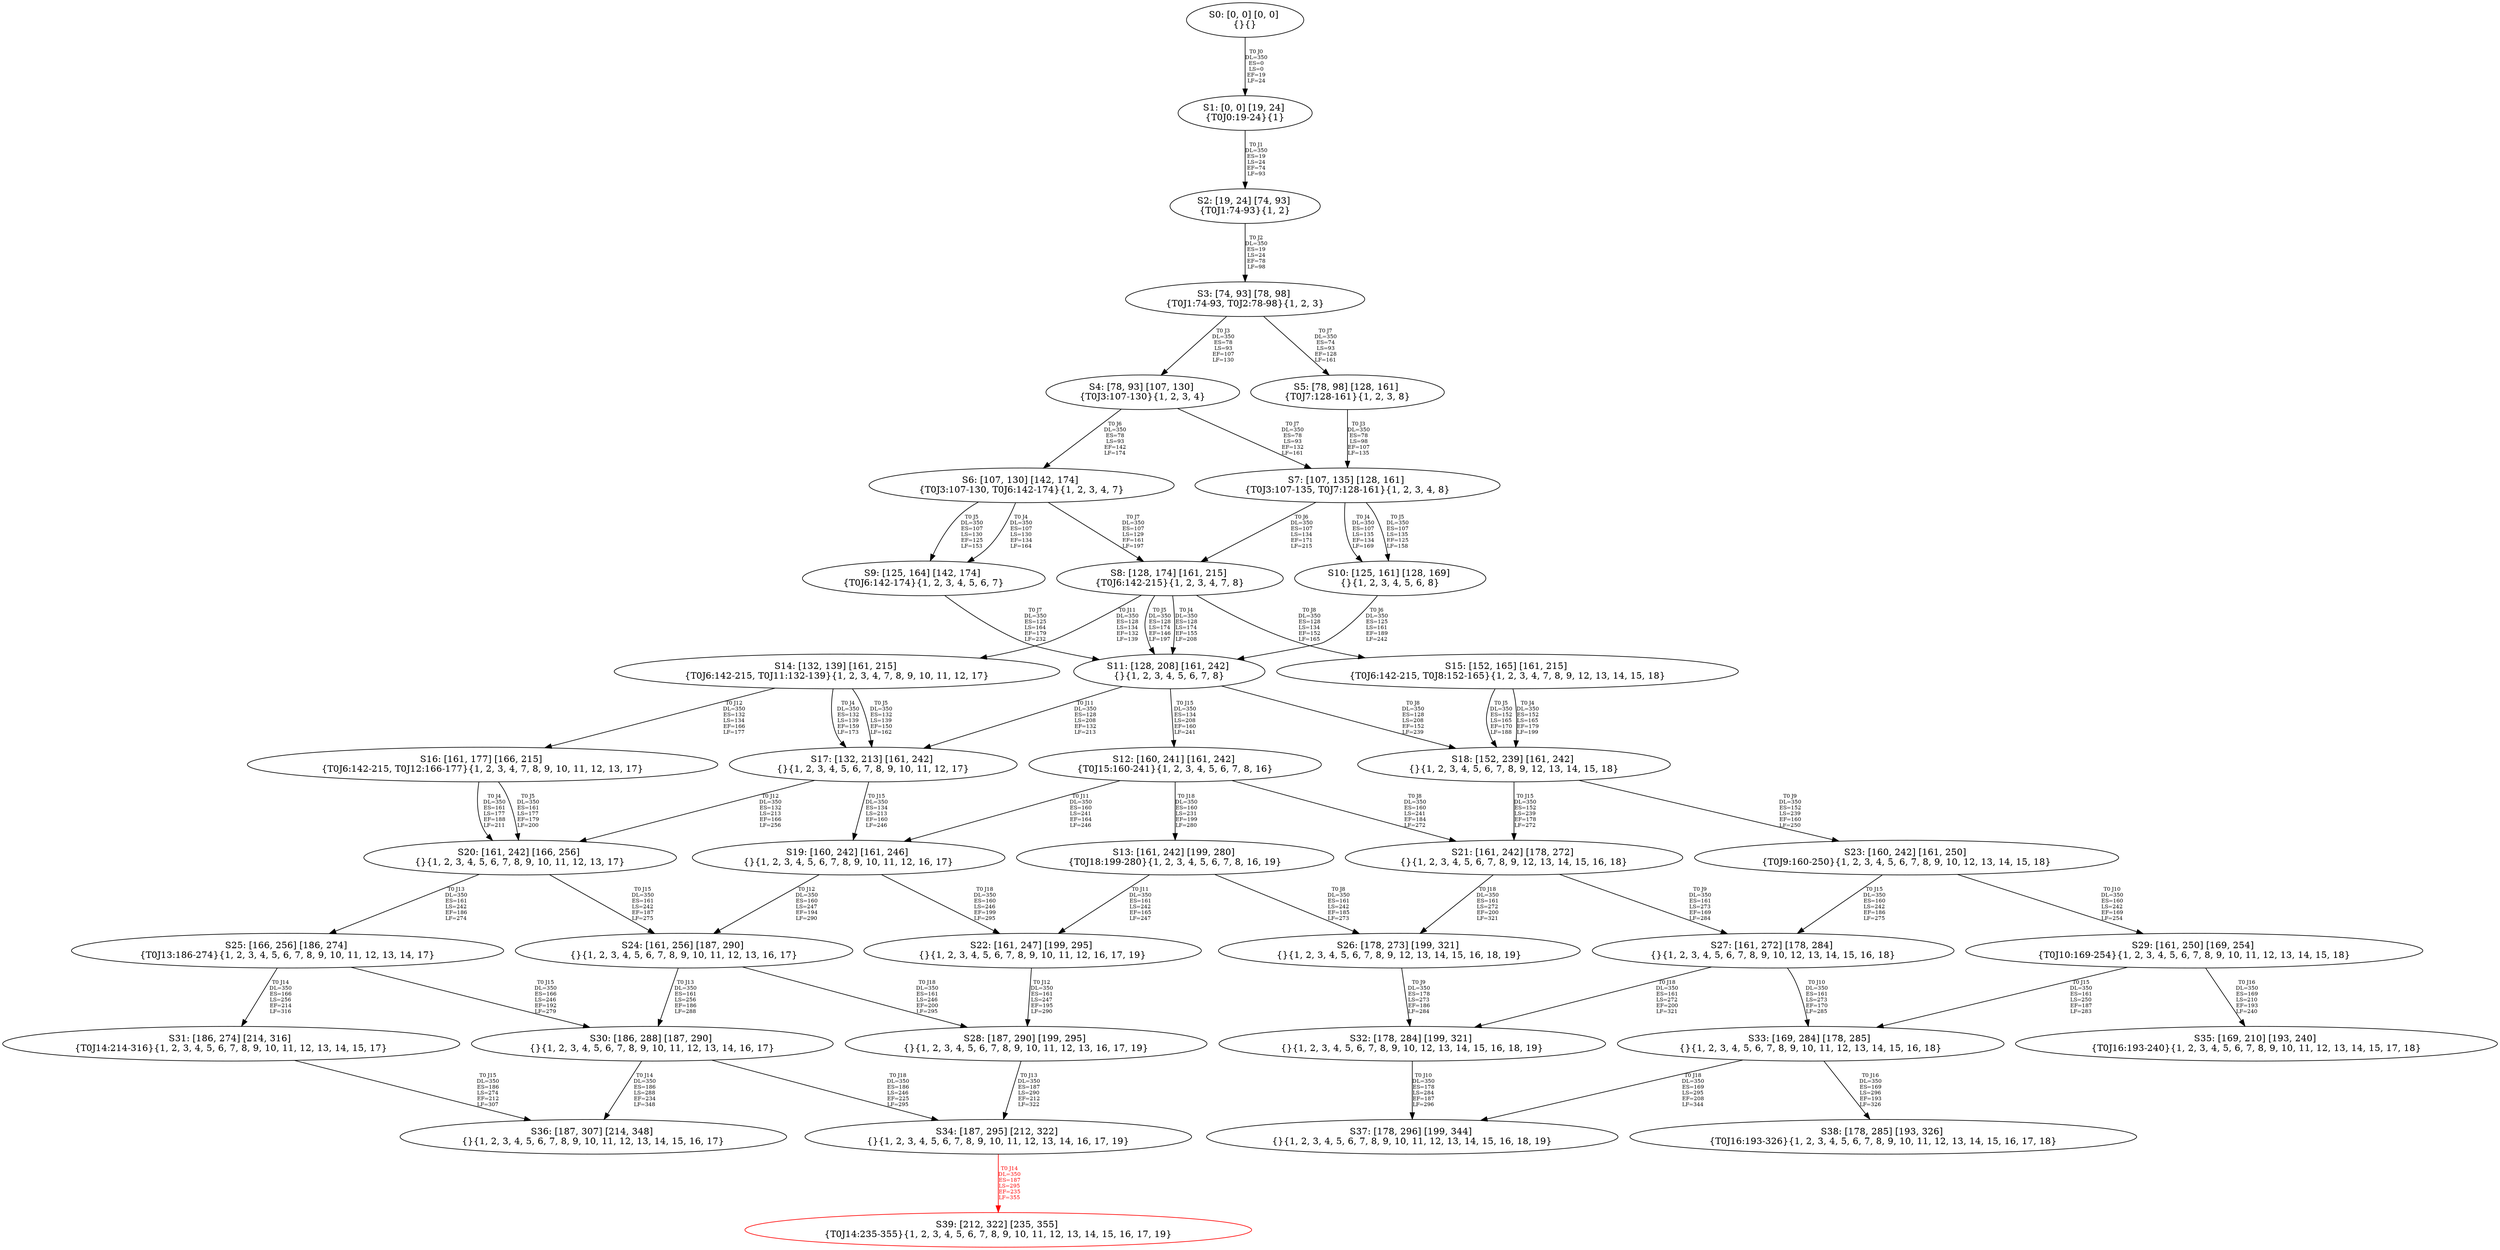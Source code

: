 digraph {
	S0[label="S0: [0, 0] [0, 0] \n{}{}"];
	S1[label="S1: [0, 0] [19, 24] \n{T0J0:19-24}{1}"];
	S2[label="S2: [19, 24] [74, 93] \n{T0J1:74-93}{1, 2}"];
	S3[label="S3: [74, 93] [78, 98] \n{T0J1:74-93, T0J2:78-98}{1, 2, 3}"];
	S4[label="S4: [78, 93] [107, 130] \n{T0J3:107-130}{1, 2, 3, 4}"];
	S5[label="S5: [78, 98] [128, 161] \n{T0J7:128-161}{1, 2, 3, 8}"];
	S6[label="S6: [107, 130] [142, 174] \n{T0J3:107-130, T0J6:142-174}{1, 2, 3, 4, 7}"];
	S7[label="S7: [107, 135] [128, 161] \n{T0J3:107-135, T0J7:128-161}{1, 2, 3, 4, 8}"];
	S8[label="S8: [128, 174] [161, 215] \n{T0J6:142-215}{1, 2, 3, 4, 7, 8}"];
	S9[label="S9: [125, 164] [142, 174] \n{T0J6:142-174}{1, 2, 3, 4, 5, 6, 7}"];
	S10[label="S10: [125, 161] [128, 169] \n{}{1, 2, 3, 4, 5, 6, 8}"];
	S11[label="S11: [128, 208] [161, 242] \n{}{1, 2, 3, 4, 5, 6, 7, 8}"];
	S12[label="S12: [160, 241] [161, 242] \n{T0J15:160-241}{1, 2, 3, 4, 5, 6, 7, 8, 16}"];
	S13[label="S13: [161, 242] [199, 280] \n{T0J18:199-280}{1, 2, 3, 4, 5, 6, 7, 8, 16, 19}"];
	S14[label="S14: [132, 139] [161, 215] \n{T0J6:142-215, T0J11:132-139}{1, 2, 3, 4, 7, 8, 9, 10, 11, 12, 17}"];
	S15[label="S15: [152, 165] [161, 215] \n{T0J6:142-215, T0J8:152-165}{1, 2, 3, 4, 7, 8, 9, 12, 13, 14, 15, 18}"];
	S16[label="S16: [161, 177] [166, 215] \n{T0J6:142-215, T0J12:166-177}{1, 2, 3, 4, 7, 8, 9, 10, 11, 12, 13, 17}"];
	S17[label="S17: [132, 213] [161, 242] \n{}{1, 2, 3, 4, 5, 6, 7, 8, 9, 10, 11, 12, 17}"];
	S18[label="S18: [152, 239] [161, 242] \n{}{1, 2, 3, 4, 5, 6, 7, 8, 9, 12, 13, 14, 15, 18}"];
	S19[label="S19: [160, 242] [161, 246] \n{}{1, 2, 3, 4, 5, 6, 7, 8, 9, 10, 11, 12, 16, 17}"];
	S20[label="S20: [161, 242] [166, 256] \n{}{1, 2, 3, 4, 5, 6, 7, 8, 9, 10, 11, 12, 13, 17}"];
	S21[label="S21: [161, 242] [178, 272] \n{}{1, 2, 3, 4, 5, 6, 7, 8, 9, 12, 13, 14, 15, 16, 18}"];
	S22[label="S22: [161, 247] [199, 295] \n{}{1, 2, 3, 4, 5, 6, 7, 8, 9, 10, 11, 12, 16, 17, 19}"];
	S23[label="S23: [160, 242] [161, 250] \n{T0J9:160-250}{1, 2, 3, 4, 5, 6, 7, 8, 9, 10, 12, 13, 14, 15, 18}"];
	S24[label="S24: [161, 256] [187, 290] \n{}{1, 2, 3, 4, 5, 6, 7, 8, 9, 10, 11, 12, 13, 16, 17}"];
	S25[label="S25: [166, 256] [186, 274] \n{T0J13:186-274}{1, 2, 3, 4, 5, 6, 7, 8, 9, 10, 11, 12, 13, 14, 17}"];
	S26[label="S26: [178, 273] [199, 321] \n{}{1, 2, 3, 4, 5, 6, 7, 8, 9, 12, 13, 14, 15, 16, 18, 19}"];
	S27[label="S27: [161, 272] [178, 284] \n{}{1, 2, 3, 4, 5, 6, 7, 8, 9, 10, 12, 13, 14, 15, 16, 18}"];
	S28[label="S28: [187, 290] [199, 295] \n{}{1, 2, 3, 4, 5, 6, 7, 8, 9, 10, 11, 12, 13, 16, 17, 19}"];
	S29[label="S29: [161, 250] [169, 254] \n{T0J10:169-254}{1, 2, 3, 4, 5, 6, 7, 8, 9, 10, 11, 12, 13, 14, 15, 18}"];
	S30[label="S30: [186, 288] [187, 290] \n{}{1, 2, 3, 4, 5, 6, 7, 8, 9, 10, 11, 12, 13, 14, 16, 17}"];
	S31[label="S31: [186, 274] [214, 316] \n{T0J14:214-316}{1, 2, 3, 4, 5, 6, 7, 8, 9, 10, 11, 12, 13, 14, 15, 17}"];
	S32[label="S32: [178, 284] [199, 321] \n{}{1, 2, 3, 4, 5, 6, 7, 8, 9, 10, 12, 13, 14, 15, 16, 18, 19}"];
	S33[label="S33: [169, 284] [178, 285] \n{}{1, 2, 3, 4, 5, 6, 7, 8, 9, 10, 11, 12, 13, 14, 15, 16, 18}"];
	S34[label="S34: [187, 295] [212, 322] \n{}{1, 2, 3, 4, 5, 6, 7, 8, 9, 10, 11, 12, 13, 14, 16, 17, 19}"];
	S35[label="S35: [169, 210] [193, 240] \n{T0J16:193-240}{1, 2, 3, 4, 5, 6, 7, 8, 9, 10, 11, 12, 13, 14, 15, 17, 18}"];
	S36[label="S36: [187, 307] [214, 348] \n{}{1, 2, 3, 4, 5, 6, 7, 8, 9, 10, 11, 12, 13, 14, 15, 16, 17}"];
	S37[label="S37: [178, 296] [199, 344] \n{}{1, 2, 3, 4, 5, 6, 7, 8, 9, 10, 11, 12, 13, 14, 15, 16, 18, 19}"];
	S38[label="S38: [178, 285] [193, 326] \n{T0J16:193-326}{1, 2, 3, 4, 5, 6, 7, 8, 9, 10, 11, 12, 13, 14, 15, 16, 17, 18}"];
	S39[label="S39: [212, 322] [235, 355] \n{T0J14:235-355}{1, 2, 3, 4, 5, 6, 7, 8, 9, 10, 11, 12, 13, 14, 15, 16, 17, 19}"];
	S0 -> S1[label="T0 J0\nDL=350\nES=0\nLS=0\nEF=19\nLF=24",fontsize=8];
	S1 -> S2[label="T0 J1\nDL=350\nES=19\nLS=24\nEF=74\nLF=93",fontsize=8];
	S2 -> S3[label="T0 J2\nDL=350\nES=19\nLS=24\nEF=78\nLF=98",fontsize=8];
	S3 -> S4[label="T0 J3\nDL=350\nES=78\nLS=93\nEF=107\nLF=130",fontsize=8];
	S3 -> S5[label="T0 J7\nDL=350\nES=74\nLS=93\nEF=128\nLF=161",fontsize=8];
	S4 -> S6[label="T0 J6\nDL=350\nES=78\nLS=93\nEF=142\nLF=174",fontsize=8];
	S4 -> S7[label="T0 J7\nDL=350\nES=78\nLS=93\nEF=132\nLF=161",fontsize=8];
	S5 -> S7[label="T0 J3\nDL=350\nES=78\nLS=98\nEF=107\nLF=135",fontsize=8];
	S6 -> S9[label="T0 J4\nDL=350\nES=107\nLS=130\nEF=134\nLF=164",fontsize=8];
	S6 -> S9[label="T0 J5\nDL=350\nES=107\nLS=130\nEF=125\nLF=153",fontsize=8];
	S6 -> S8[label="T0 J7\nDL=350\nES=107\nLS=129\nEF=161\nLF=197",fontsize=8];
	S7 -> S10[label="T0 J4\nDL=350\nES=107\nLS=135\nEF=134\nLF=169",fontsize=8];
	S7 -> S10[label="T0 J5\nDL=350\nES=107\nLS=135\nEF=125\nLF=158",fontsize=8];
	S7 -> S8[label="T0 J6\nDL=350\nES=107\nLS=134\nEF=171\nLF=215",fontsize=8];
	S8 -> S11[label="T0 J4\nDL=350\nES=128\nLS=174\nEF=155\nLF=208",fontsize=8];
	S8 -> S11[label="T0 J5\nDL=350\nES=128\nLS=174\nEF=146\nLF=197",fontsize=8];
	S8 -> S15[label="T0 J8\nDL=350\nES=128\nLS=134\nEF=152\nLF=165",fontsize=8];
	S8 -> S14[label="T0 J11\nDL=350\nES=128\nLS=134\nEF=132\nLF=139",fontsize=8];
	S9 -> S11[label="T0 J7\nDL=350\nES=125\nLS=164\nEF=179\nLF=232",fontsize=8];
	S10 -> S11[label="T0 J6\nDL=350\nES=125\nLS=161\nEF=189\nLF=242",fontsize=8];
	S11 -> S18[label="T0 J8\nDL=350\nES=128\nLS=208\nEF=152\nLF=239",fontsize=8];
	S11 -> S17[label="T0 J11\nDL=350\nES=128\nLS=208\nEF=132\nLF=213",fontsize=8];
	S11 -> S12[label="T0 J15\nDL=350\nES=134\nLS=208\nEF=160\nLF=241",fontsize=8];
	S12 -> S21[label="T0 J8\nDL=350\nES=160\nLS=241\nEF=184\nLF=272",fontsize=8];
	S12 -> S19[label="T0 J11\nDL=350\nES=160\nLS=241\nEF=164\nLF=246",fontsize=8];
	S12 -> S13[label="T0 J18\nDL=350\nES=160\nLS=231\nEF=199\nLF=280",fontsize=8];
	S13 -> S26[label="T0 J8\nDL=350\nES=161\nLS=242\nEF=185\nLF=273",fontsize=8];
	S13 -> S22[label="T0 J11\nDL=350\nES=161\nLS=242\nEF=165\nLF=247",fontsize=8];
	S14 -> S17[label="T0 J4\nDL=350\nES=132\nLS=139\nEF=159\nLF=173",fontsize=8];
	S14 -> S17[label="T0 J5\nDL=350\nES=132\nLS=139\nEF=150\nLF=162",fontsize=8];
	S14 -> S16[label="T0 J12\nDL=350\nES=132\nLS=134\nEF=166\nLF=177",fontsize=8];
	S15 -> S18[label="T0 J4\nDL=350\nES=152\nLS=165\nEF=179\nLF=199",fontsize=8];
	S15 -> S18[label="T0 J5\nDL=350\nES=152\nLS=165\nEF=170\nLF=188",fontsize=8];
	S16 -> S20[label="T0 J4\nDL=350\nES=161\nLS=177\nEF=188\nLF=211",fontsize=8];
	S16 -> S20[label="T0 J5\nDL=350\nES=161\nLS=177\nEF=179\nLF=200",fontsize=8];
	S17 -> S20[label="T0 J12\nDL=350\nES=132\nLS=213\nEF=166\nLF=256",fontsize=8];
	S17 -> S19[label="T0 J15\nDL=350\nES=134\nLS=213\nEF=160\nLF=246",fontsize=8];
	S18 -> S23[label="T0 J9\nDL=350\nES=152\nLS=239\nEF=160\nLF=250",fontsize=8];
	S18 -> S21[label="T0 J15\nDL=350\nES=152\nLS=239\nEF=178\nLF=272",fontsize=8];
	S19 -> S24[label="T0 J12\nDL=350\nES=160\nLS=247\nEF=194\nLF=290",fontsize=8];
	S19 -> S22[label="T0 J18\nDL=350\nES=160\nLS=246\nEF=199\nLF=295",fontsize=8];
	S20 -> S25[label="T0 J13\nDL=350\nES=161\nLS=242\nEF=186\nLF=274",fontsize=8];
	S20 -> S24[label="T0 J15\nDL=350\nES=161\nLS=242\nEF=187\nLF=275",fontsize=8];
	S21 -> S27[label="T0 J9\nDL=350\nES=161\nLS=273\nEF=169\nLF=284",fontsize=8];
	S21 -> S26[label="T0 J18\nDL=350\nES=161\nLS=272\nEF=200\nLF=321",fontsize=8];
	S22 -> S28[label="T0 J12\nDL=350\nES=161\nLS=247\nEF=195\nLF=290",fontsize=8];
	S23 -> S29[label="T0 J10\nDL=350\nES=160\nLS=242\nEF=169\nLF=254",fontsize=8];
	S23 -> S27[label="T0 J15\nDL=350\nES=160\nLS=242\nEF=186\nLF=275",fontsize=8];
	S24 -> S30[label="T0 J13\nDL=350\nES=161\nLS=256\nEF=186\nLF=288",fontsize=8];
	S24 -> S28[label="T0 J18\nDL=350\nES=161\nLS=246\nEF=200\nLF=295",fontsize=8];
	S25 -> S31[label="T0 J14\nDL=350\nES=166\nLS=256\nEF=214\nLF=316",fontsize=8];
	S25 -> S30[label="T0 J15\nDL=350\nES=166\nLS=246\nEF=192\nLF=279",fontsize=8];
	S26 -> S32[label="T0 J9\nDL=350\nES=178\nLS=273\nEF=186\nLF=284",fontsize=8];
	S27 -> S33[label="T0 J10\nDL=350\nES=161\nLS=273\nEF=170\nLF=285",fontsize=8];
	S27 -> S32[label="T0 J18\nDL=350\nES=161\nLS=272\nEF=200\nLF=321",fontsize=8];
	S28 -> S34[label="T0 J13\nDL=350\nES=187\nLS=290\nEF=212\nLF=322",fontsize=8];
	S29 -> S33[label="T0 J15\nDL=350\nES=161\nLS=250\nEF=187\nLF=283",fontsize=8];
	S29 -> S35[label="T0 J16\nDL=350\nES=169\nLS=210\nEF=193\nLF=240",fontsize=8];
	S30 -> S36[label="T0 J14\nDL=350\nES=186\nLS=288\nEF=234\nLF=348",fontsize=8];
	S30 -> S34[label="T0 J18\nDL=350\nES=186\nLS=246\nEF=225\nLF=295",fontsize=8];
	S31 -> S36[label="T0 J15\nDL=350\nES=186\nLS=274\nEF=212\nLF=307",fontsize=8];
	S32 -> S37[label="T0 J10\nDL=350\nES=178\nLS=284\nEF=187\nLF=296",fontsize=8];
	S33 -> S38[label="T0 J16\nDL=350\nES=169\nLS=296\nEF=193\nLF=326",fontsize=8];
	S33 -> S37[label="T0 J18\nDL=350\nES=169\nLS=295\nEF=208\nLF=344",fontsize=8];
	S34 -> S39[label="T0 J14\nDL=350\nES=187\nLS=295\nEF=235\nLF=355",color=Red,fontcolor=Red,fontsize=8];
S39[color=Red];
}
